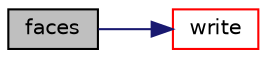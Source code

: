 digraph "faces"
{
  bgcolor="transparent";
  edge [fontname="Helvetica",fontsize="10",labelfontname="Helvetica",labelfontsize="10"];
  node [fontname="Helvetica",fontsize="10",shape=record];
  rankdir="LR";
  Node1977 [label="faces",height=0.2,width=0.4,color="black", fillcolor="grey75", style="filled", fontcolor="black"];
  Node1977 -> Node1978 [color="midnightblue",fontsize="10",style="solid",fontname="Helvetica"];
  Node1978 [label="write",height=0.2,width=0.4,color="red",URL="$a30589.html#a672c5e6d0518bea22d56279f4e25d4fe",tooltip="Output for debugging. "];
}
